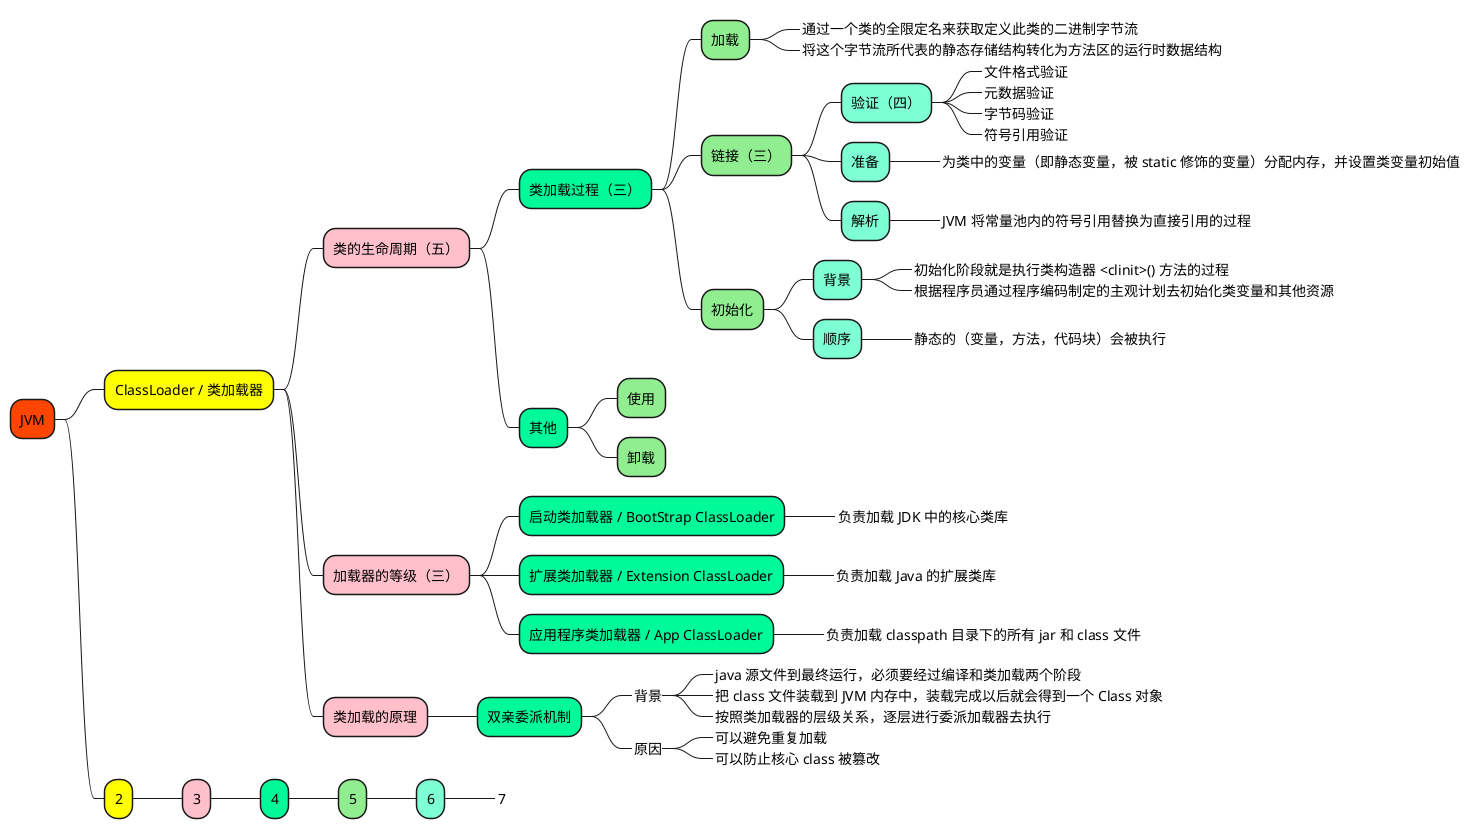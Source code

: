 @startmindmap

+[#OrangeRed] JVM

++[#yellow] ClassLoader / 类加载器

+++[#Pink] 类的生命周期（五）

++++[#MediumSpringGreen] 类加载过程（三）

+++++[#LightGreen] 加载

++++++[#Aquamarine]_ 通过一个类的全限定名来获取定义此类的二进制字节流
++++++[#Aquamarine]_ 将这个字节流所代表的静态存储结构转化为方法区的运行时数据结构

+++++[#LightGreen] 链接（三）

++++++[#Aquamarine] 验证（四）
+++++++[#Aquamarine]_ 文件格式验证
+++++++[#Aquamarine]_ 元数据验证
+++++++[#Aquamarine]_ 字节码验证
+++++++[#Aquamarine]_ 符号引用验证

++++++[#Aquamarine] 准备
+++++++[#Aquamarine]_ 为类中的变量（即静态变量，被 static 修饰的变量）分配内存，并设置类变量初始值

++++++[#Aquamarine] 解析
+++++++[#Aquamarine]_ JVM 将常量池内的符号引用替换为直接引用的过程

+++++[#LightGreen] 初始化
++++++[#Aquamarine] 背景
+++++++[#Aquamarine]_ 初始化阶段就是执行类构造器 <clinit>() 方法的过程
+++++++[#Aquamarine]_ 根据程序员通过程序编码制定的主观计划去初始化类变量和其他资源
++++++[#Aquamarine] 顺序
+++++++[#Aquamarine]_ 静态的（变量，方法，代码块）会被执行

++++[#MediumSpringGreen] 其他
+++++[#LightGreen] 使用
+++++[#LightGreen] 卸载


+++[#Pink]  加载器的等级（三）
++++[#MediumSpringGreen] 启动类加载器 / BootStrap ClassLoader
+++++[#AliceBlue]_ 负责加载 JDK 中的核心类库
++++[#MediumSpringGreen] 扩展类加载器 / Extension ClassLoader
+++++[#AliceBlue]_ 负责加载 Java 的扩展类库
++++[#MediumSpringGreen] 应用程序类加载器 / App ClassLoader
+++++[#AliceBlue]_ 负责加载 classpath 目录下的所有 jar 和 class 文件


+++[#Pink]  类加载的原理
++++[#MediumSpringGreen] 双亲委派机制
+++++[#AliceBlue]_ 背景
++++++[#Aquamarine]_ java 源文件到最终运行，必须要经过编译和类加载两个阶段
++++++[#Aquamarine]_ 把 class 文件装载到 JVM 内存中，装载完成以后就会得到一个 Class 对象
++++++[#Aquamarine]_ 按照类加载器的层级关系，逐层进行委派加载器去执行
+++++[#AliceBlue]_ 原因
++++++[#Aquamarine]_ 可以避免重复加载
++++++[#Aquamarine]_ 可以防止核心 class 被篡改



++[#yellow] 2

+++[#Pink] 3

++++[#MediumSpringGreen] 4
+++++[#LightGreen] 5
++++++[#Aquamarine] 6
+++++++[#Aquamarine]_ 7




@endmindmap